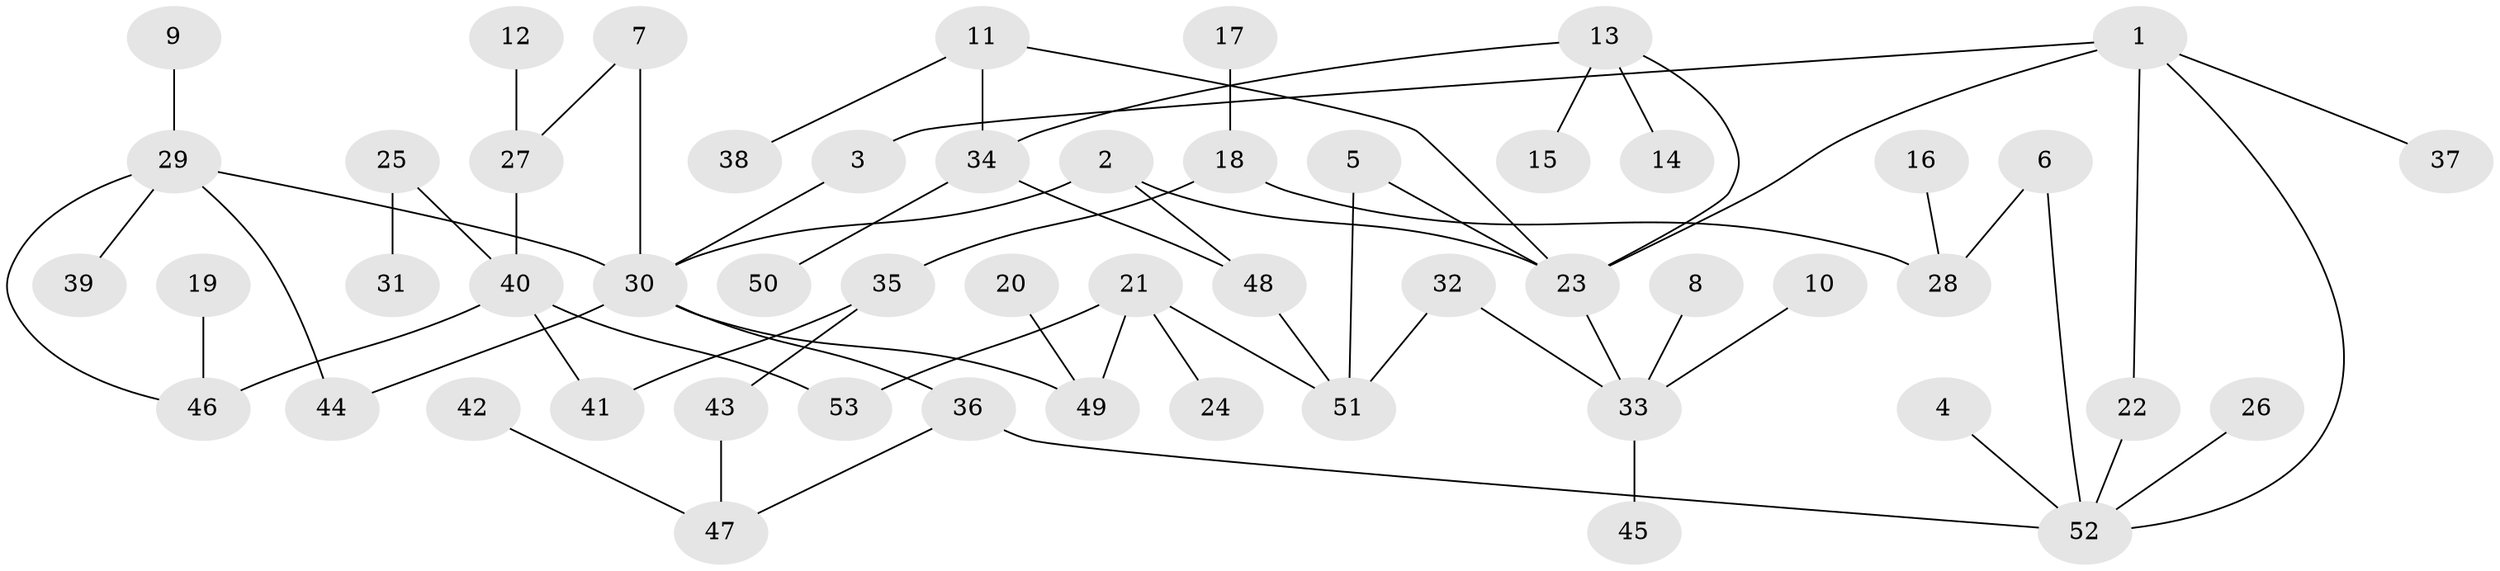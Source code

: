 // original degree distribution, {3: 0.1523809523809524, 7: 0.01904761904761905, 4: 0.08571428571428572, 2: 0.34285714285714286, 1: 0.34285714285714286, 5: 0.0380952380952381, 6: 0.01904761904761905}
// Generated by graph-tools (version 1.1) at 2025/49/03/09/25 03:49:17]
// undirected, 53 vertices, 65 edges
graph export_dot {
graph [start="1"]
  node [color=gray90,style=filled];
  1;
  2;
  3;
  4;
  5;
  6;
  7;
  8;
  9;
  10;
  11;
  12;
  13;
  14;
  15;
  16;
  17;
  18;
  19;
  20;
  21;
  22;
  23;
  24;
  25;
  26;
  27;
  28;
  29;
  30;
  31;
  32;
  33;
  34;
  35;
  36;
  37;
  38;
  39;
  40;
  41;
  42;
  43;
  44;
  45;
  46;
  47;
  48;
  49;
  50;
  51;
  52;
  53;
  1 -- 3 [weight=1.0];
  1 -- 22 [weight=1.0];
  1 -- 23 [weight=1.0];
  1 -- 37 [weight=1.0];
  1 -- 52 [weight=1.0];
  2 -- 23 [weight=1.0];
  2 -- 30 [weight=1.0];
  2 -- 48 [weight=1.0];
  3 -- 30 [weight=1.0];
  4 -- 52 [weight=1.0];
  5 -- 23 [weight=1.0];
  5 -- 51 [weight=1.0];
  6 -- 28 [weight=1.0];
  6 -- 52 [weight=1.0];
  7 -- 27 [weight=1.0];
  7 -- 30 [weight=1.0];
  8 -- 33 [weight=1.0];
  9 -- 29 [weight=1.0];
  10 -- 33 [weight=1.0];
  11 -- 23 [weight=1.0];
  11 -- 34 [weight=1.0];
  11 -- 38 [weight=1.0];
  12 -- 27 [weight=1.0];
  13 -- 14 [weight=1.0];
  13 -- 15 [weight=1.0];
  13 -- 23 [weight=1.0];
  13 -- 34 [weight=1.0];
  16 -- 28 [weight=1.0];
  17 -- 18 [weight=1.0];
  18 -- 28 [weight=1.0];
  18 -- 35 [weight=1.0];
  19 -- 46 [weight=1.0];
  20 -- 49 [weight=1.0];
  21 -- 24 [weight=1.0];
  21 -- 49 [weight=2.0];
  21 -- 51 [weight=1.0];
  21 -- 53 [weight=1.0];
  22 -- 52 [weight=1.0];
  23 -- 33 [weight=1.0];
  25 -- 31 [weight=1.0];
  25 -- 40 [weight=1.0];
  26 -- 52 [weight=1.0];
  27 -- 40 [weight=1.0];
  29 -- 30 [weight=1.0];
  29 -- 39 [weight=1.0];
  29 -- 44 [weight=1.0];
  29 -- 46 [weight=1.0];
  30 -- 36 [weight=1.0];
  30 -- 44 [weight=1.0];
  30 -- 49 [weight=1.0];
  32 -- 33 [weight=1.0];
  32 -- 51 [weight=1.0];
  33 -- 45 [weight=1.0];
  34 -- 48 [weight=1.0];
  34 -- 50 [weight=1.0];
  35 -- 41 [weight=1.0];
  35 -- 43 [weight=1.0];
  36 -- 47 [weight=1.0];
  36 -- 52 [weight=1.0];
  40 -- 41 [weight=1.0];
  40 -- 46 [weight=1.0];
  40 -- 53 [weight=1.0];
  42 -- 47 [weight=1.0];
  43 -- 47 [weight=1.0];
  48 -- 51 [weight=1.0];
}
